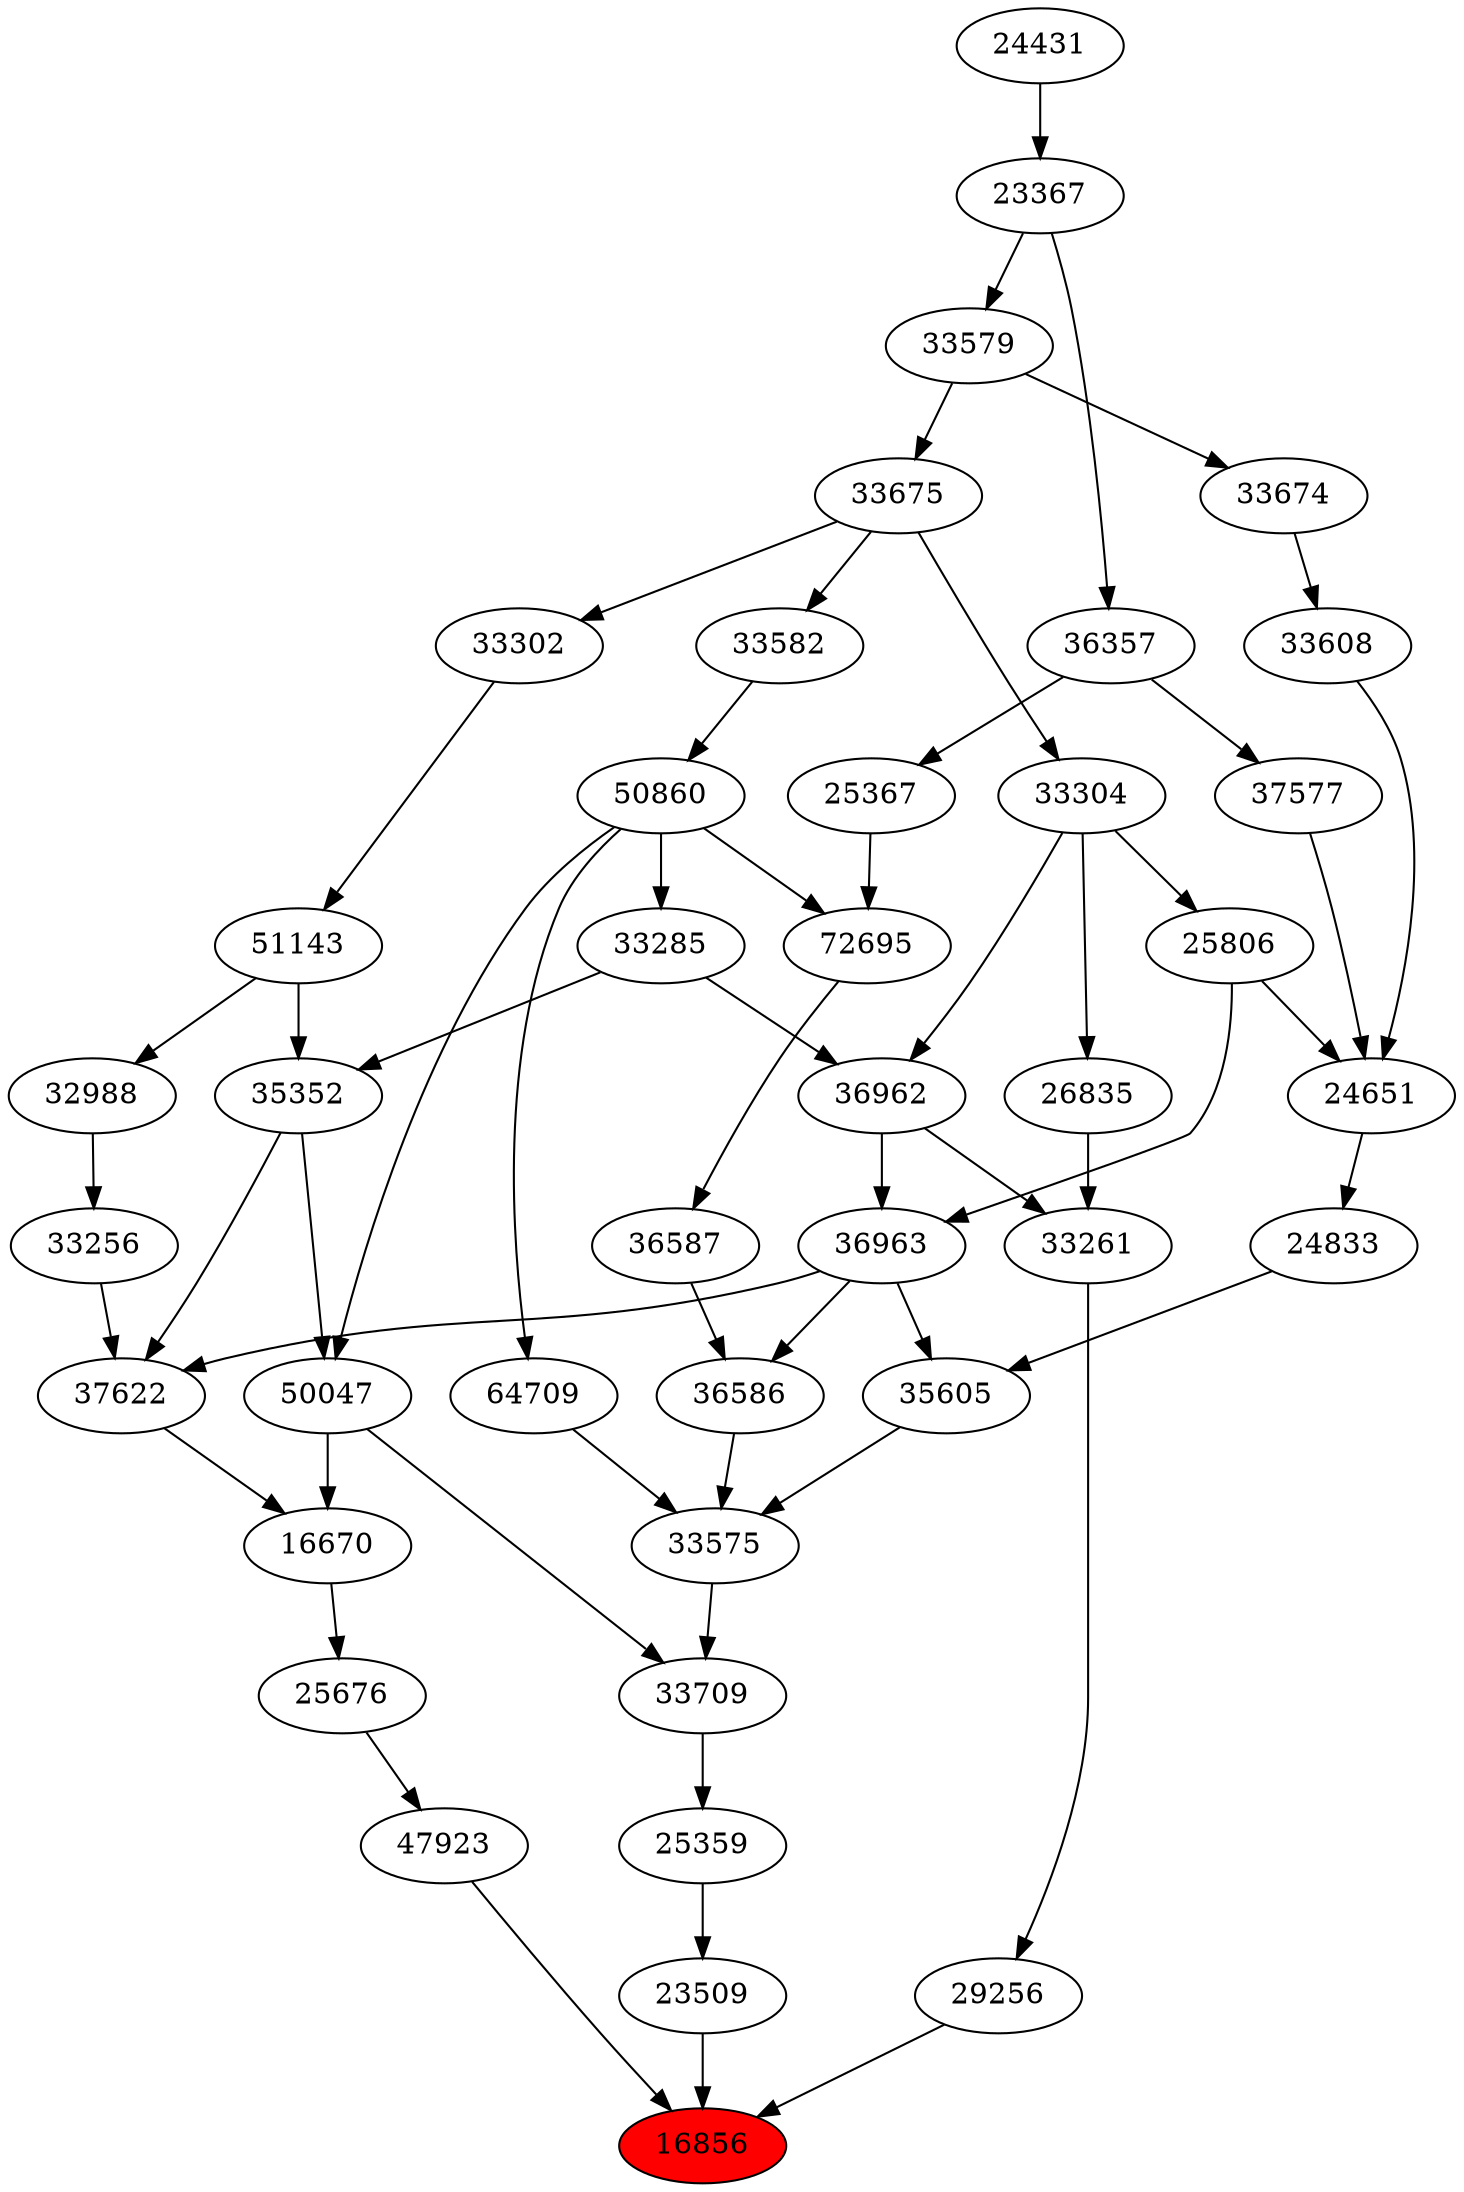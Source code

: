 strict digraph{ 
16856 [label="16856" fillcolor=red style=filled]
23509 -> 16856
47923 -> 16856
29256 -> 16856
23509 [label="23509"]
25359 -> 23509
47923 [label="47923"]
25676 -> 47923
29256 [label="29256"]
33261 -> 29256
25359 [label="25359"]
33709 -> 25359
25676 [label="25676"]
16670 -> 25676
33261 [label="33261"]
36962 -> 33261
26835 -> 33261
33709 [label="33709"]
50047 -> 33709
33575 -> 33709
16670 [label="16670"]
37622 -> 16670
50047 -> 16670
36962 [label="36962"]
33285 -> 36962
33304 -> 36962
26835 [label="26835"]
33304 -> 26835
50047 [label="50047"]
35352 -> 50047
50860 -> 50047
33575 [label="33575"]
36586 -> 33575
35605 -> 33575
64709 -> 33575
37622 [label="37622"]
36963 -> 37622
35352 -> 37622
33256 -> 37622
33285 [label="33285"]
50860 -> 33285
33304 [label="33304"]
33675 -> 33304
35352 [label="35352"]
33285 -> 35352
51143 -> 35352
50860 [label="50860"]
33582 -> 50860
36586 [label="36586"]
36587 -> 36586
36963 -> 36586
35605 [label="35605"]
24833 -> 35605
36963 -> 35605
64709 [label="64709"]
50860 -> 64709
36963 [label="36963"]
36962 -> 36963
25806 -> 36963
33256 [label="33256"]
32988 -> 33256
33675 [label="33675"]
33579 -> 33675
51143 [label="51143"]
33302 -> 51143
33582 [label="33582"]
33675 -> 33582
36587 [label="36587"]
72695 -> 36587
24833 [label="24833"]
24651 -> 24833
25806 [label="25806"]
33304 -> 25806
32988 [label="32988"]
51143 -> 32988
33579 [label="33579"]
23367 -> 33579
33302 [label="33302"]
33675 -> 33302
72695 [label="72695"]
50860 -> 72695
25367 -> 72695
24651 [label="24651"]
25806 -> 24651
33608 -> 24651
37577 -> 24651
23367 [label="23367"]
24431 -> 23367
25367 [label="25367"]
36357 -> 25367
33608 [label="33608"]
33674 -> 33608
37577 [label="37577"]
36357 -> 37577
24431 [label="24431"]
36357 [label="36357"]
23367 -> 36357
33674 [label="33674"]
33579 -> 33674
}